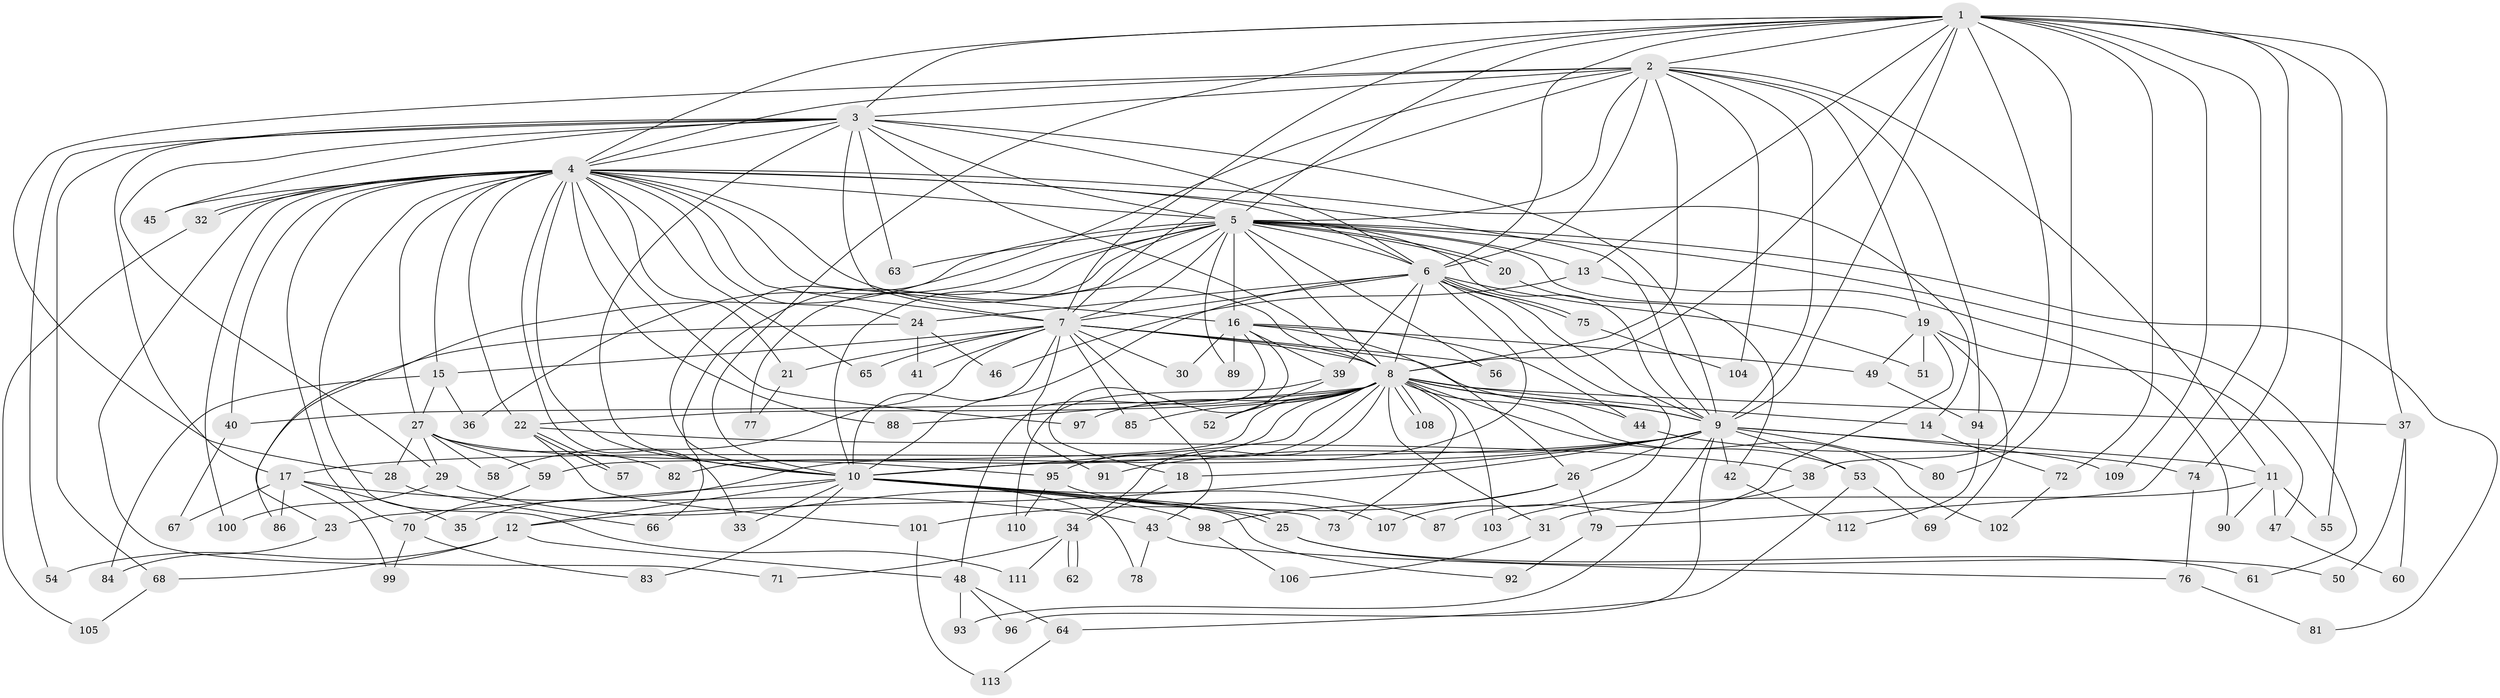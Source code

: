 // coarse degree distribution, {18: 0.011363636363636364, 16: 0.011363636363636364, 15: 0.011363636363636364, 25: 0.011363636363636364, 21: 0.022727272727272728, 17: 0.022727272727272728, 35: 0.011363636363636364, 6: 0.03409090909090909, 4: 0.09090909090909091, 3: 0.2159090909090909, 5: 0.011363636363636364, 10: 0.022727272727272728, 7: 0.022727272727272728, 2: 0.4659090909090909, 1: 0.03409090909090909}
// Generated by graph-tools (version 1.1) at 2025/41/03/06/25 10:41:41]
// undirected, 113 vertices, 251 edges
graph export_dot {
graph [start="1"]
  node [color=gray90,style=filled];
  1;
  2;
  3;
  4;
  5;
  6;
  7;
  8;
  9;
  10;
  11;
  12;
  13;
  14;
  15;
  16;
  17;
  18;
  19;
  20;
  21;
  22;
  23;
  24;
  25;
  26;
  27;
  28;
  29;
  30;
  31;
  32;
  33;
  34;
  35;
  36;
  37;
  38;
  39;
  40;
  41;
  42;
  43;
  44;
  45;
  46;
  47;
  48;
  49;
  50;
  51;
  52;
  53;
  54;
  55;
  56;
  57;
  58;
  59;
  60;
  61;
  62;
  63;
  64;
  65;
  66;
  67;
  68;
  69;
  70;
  71;
  72;
  73;
  74;
  75;
  76;
  77;
  78;
  79;
  80;
  81;
  82;
  83;
  84;
  85;
  86;
  87;
  88;
  89;
  90;
  91;
  92;
  93;
  94;
  95;
  96;
  97;
  98;
  99;
  100;
  101;
  102;
  103;
  104;
  105;
  106;
  107;
  108;
  109;
  110;
  111;
  112;
  113;
  1 -- 2;
  1 -- 3;
  1 -- 4;
  1 -- 5;
  1 -- 6;
  1 -- 7;
  1 -- 8;
  1 -- 9;
  1 -- 10;
  1 -- 13;
  1 -- 37;
  1 -- 38;
  1 -- 55;
  1 -- 72;
  1 -- 74;
  1 -- 79;
  1 -- 80;
  1 -- 109;
  2 -- 3;
  2 -- 4;
  2 -- 5;
  2 -- 6;
  2 -- 7;
  2 -- 8;
  2 -- 9;
  2 -- 10;
  2 -- 11;
  2 -- 19;
  2 -- 28;
  2 -- 94;
  2 -- 104;
  3 -- 4;
  3 -- 5;
  3 -- 6;
  3 -- 7;
  3 -- 8;
  3 -- 9;
  3 -- 10;
  3 -- 17;
  3 -- 29;
  3 -- 45;
  3 -- 54;
  3 -- 63;
  3 -- 68;
  4 -- 5;
  4 -- 6;
  4 -- 7;
  4 -- 8;
  4 -- 9;
  4 -- 10;
  4 -- 14;
  4 -- 15;
  4 -- 16;
  4 -- 21;
  4 -- 22;
  4 -- 24;
  4 -- 27;
  4 -- 32;
  4 -- 32;
  4 -- 33;
  4 -- 40;
  4 -- 45;
  4 -- 65;
  4 -- 70;
  4 -- 71;
  4 -- 88;
  4 -- 97;
  4 -- 100;
  4 -- 111;
  5 -- 6;
  5 -- 7;
  5 -- 8;
  5 -- 9;
  5 -- 10;
  5 -- 13;
  5 -- 16;
  5 -- 19;
  5 -- 20;
  5 -- 20;
  5 -- 23;
  5 -- 36;
  5 -- 56;
  5 -- 61;
  5 -- 63;
  5 -- 66;
  5 -- 77;
  5 -- 81;
  5 -- 89;
  6 -- 7;
  6 -- 8;
  6 -- 9;
  6 -- 10;
  6 -- 24;
  6 -- 35;
  6 -- 39;
  6 -- 51;
  6 -- 75;
  6 -- 75;
  6 -- 107;
  7 -- 8;
  7 -- 9;
  7 -- 10;
  7 -- 15;
  7 -- 21;
  7 -- 30;
  7 -- 41;
  7 -- 43;
  7 -- 56;
  7 -- 58;
  7 -- 65;
  7 -- 85;
  7 -- 91;
  8 -- 9;
  8 -- 10;
  8 -- 14;
  8 -- 22;
  8 -- 31;
  8 -- 34;
  8 -- 37;
  8 -- 40;
  8 -- 44;
  8 -- 52;
  8 -- 53;
  8 -- 59;
  8 -- 73;
  8 -- 82;
  8 -- 85;
  8 -- 88;
  8 -- 95;
  8 -- 97;
  8 -- 102;
  8 -- 103;
  8 -- 108;
  8 -- 108;
  9 -- 10;
  9 -- 11;
  9 -- 12;
  9 -- 17;
  9 -- 18;
  9 -- 26;
  9 -- 42;
  9 -- 53;
  9 -- 80;
  9 -- 91;
  9 -- 93;
  9 -- 96;
  9 -- 109;
  10 -- 12;
  10 -- 23;
  10 -- 25;
  10 -- 25;
  10 -- 33;
  10 -- 73;
  10 -- 78;
  10 -- 83;
  10 -- 87;
  10 -- 92;
  11 -- 31;
  11 -- 47;
  11 -- 55;
  11 -- 90;
  12 -- 48;
  12 -- 54;
  12 -- 68;
  13 -- 46;
  13 -- 90;
  14 -- 72;
  15 -- 27;
  15 -- 36;
  15 -- 84;
  16 -- 18;
  16 -- 26;
  16 -- 30;
  16 -- 39;
  16 -- 44;
  16 -- 48;
  16 -- 49;
  16 -- 89;
  17 -- 35;
  17 -- 43;
  17 -- 67;
  17 -- 86;
  17 -- 99;
  18 -- 34;
  19 -- 47;
  19 -- 49;
  19 -- 51;
  19 -- 69;
  19 -- 87;
  20 -- 42;
  21 -- 77;
  22 -- 38;
  22 -- 57;
  22 -- 57;
  22 -- 101;
  23 -- 84;
  24 -- 41;
  24 -- 46;
  24 -- 86;
  25 -- 50;
  25 -- 61;
  26 -- 79;
  26 -- 98;
  26 -- 101;
  27 -- 28;
  27 -- 29;
  27 -- 58;
  27 -- 59;
  27 -- 82;
  27 -- 95;
  28 -- 66;
  29 -- 98;
  29 -- 100;
  31 -- 106;
  32 -- 105;
  34 -- 62;
  34 -- 62;
  34 -- 71;
  34 -- 111;
  37 -- 50;
  37 -- 60;
  38 -- 103;
  39 -- 52;
  39 -- 110;
  40 -- 67;
  42 -- 112;
  43 -- 76;
  43 -- 78;
  44 -- 74;
  47 -- 60;
  48 -- 64;
  48 -- 93;
  48 -- 96;
  49 -- 94;
  53 -- 64;
  53 -- 69;
  59 -- 70;
  64 -- 113;
  68 -- 105;
  70 -- 83;
  70 -- 99;
  72 -- 102;
  74 -- 76;
  75 -- 104;
  76 -- 81;
  79 -- 92;
  94 -- 112;
  95 -- 107;
  95 -- 110;
  98 -- 106;
  101 -- 113;
}
